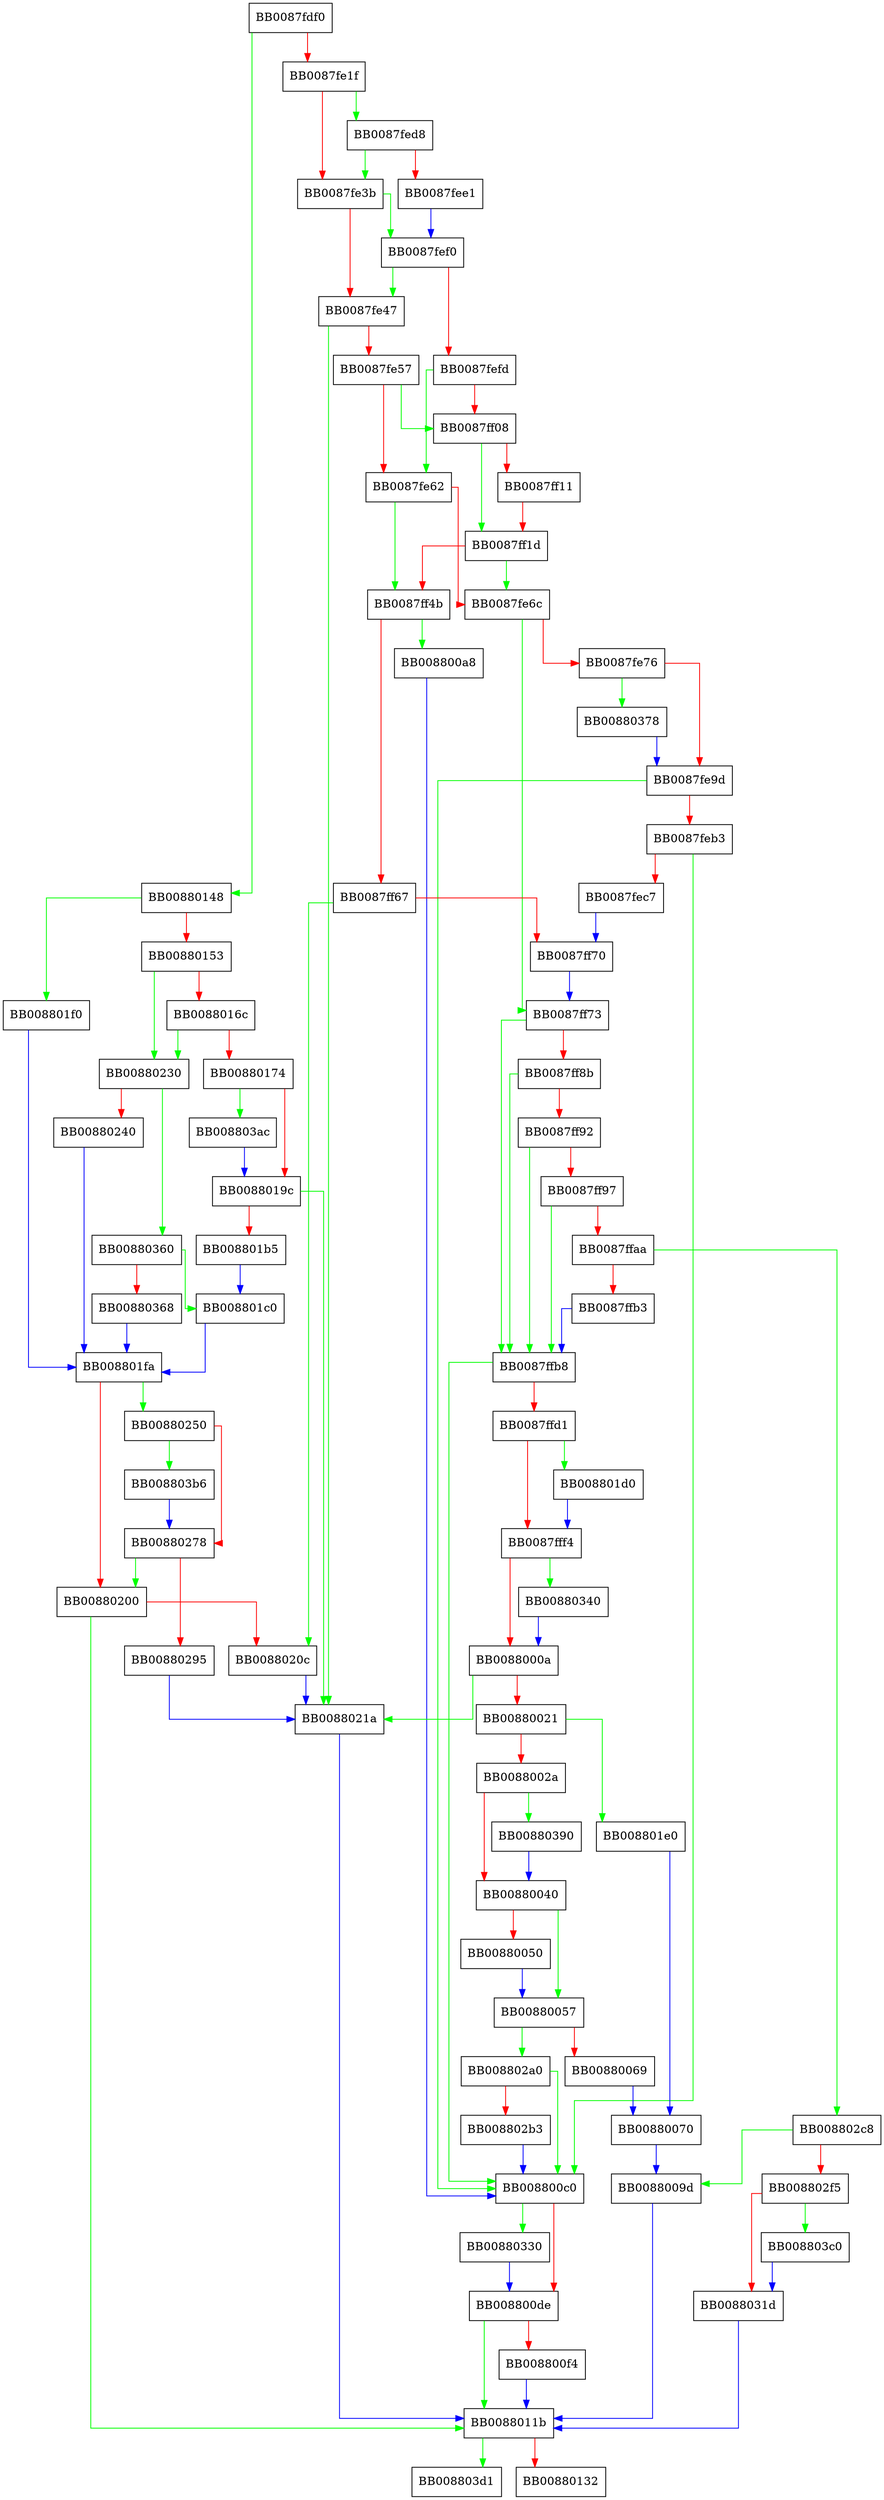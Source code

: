 digraph _IO_new_file_seekoff {
  node [shape="box"];
  graph [splines=ortho];
  BB0087fdf0 -> BB00880148 [color="green"];
  BB0087fdf0 -> BB0087fe1f [color="red"];
  BB0087fe1f -> BB0087fed8 [color="green"];
  BB0087fe1f -> BB0087fe3b [color="red"];
  BB0087fe3b -> BB0087fef0 [color="green"];
  BB0087fe3b -> BB0087fe47 [color="red"];
  BB0087fe47 -> BB0088021a [color="green"];
  BB0087fe47 -> BB0087fe57 [color="red"];
  BB0087fe57 -> BB0087ff08 [color="green"];
  BB0087fe57 -> BB0087fe62 [color="red"];
  BB0087fe62 -> BB0087ff4b [color="green"];
  BB0087fe62 -> BB0087fe6c [color="red"];
  BB0087fe6c -> BB0087ff73 [color="green"];
  BB0087fe6c -> BB0087fe76 [color="red"];
  BB0087fe76 -> BB00880378 [color="green"];
  BB0087fe76 -> BB0087fe9d [color="red"];
  BB0087fe9d -> BB008800c0 [color="green"];
  BB0087fe9d -> BB0087feb3 [color="red"];
  BB0087feb3 -> BB008800c0 [color="green"];
  BB0087feb3 -> BB0087fec7 [color="red"];
  BB0087fec7 -> BB0087ff70 [color="blue"];
  BB0087fed8 -> BB0087fe3b [color="green"];
  BB0087fed8 -> BB0087fee1 [color="red"];
  BB0087fee1 -> BB0087fef0 [color="blue"];
  BB0087fef0 -> BB0087fe47 [color="green"];
  BB0087fef0 -> BB0087fefd [color="red"];
  BB0087fefd -> BB0087fe62 [color="green"];
  BB0087fefd -> BB0087ff08 [color="red"];
  BB0087ff08 -> BB0087ff1d [color="green"];
  BB0087ff08 -> BB0087ff11 [color="red"];
  BB0087ff11 -> BB0087ff1d [color="red"];
  BB0087ff1d -> BB0087fe6c [color="green"];
  BB0087ff1d -> BB0087ff4b [color="red"];
  BB0087ff4b -> BB008800a8 [color="green"];
  BB0087ff4b -> BB0087ff67 [color="red"];
  BB0087ff67 -> BB0088020c [color="green"];
  BB0087ff67 -> BB0087ff70 [color="red"];
  BB0087ff70 -> BB0087ff73 [color="blue"];
  BB0087ff73 -> BB0087ffb8 [color="green"];
  BB0087ff73 -> BB0087ff8b [color="red"];
  BB0087ff8b -> BB0087ffb8 [color="green"];
  BB0087ff8b -> BB0087ff92 [color="red"];
  BB0087ff92 -> BB0087ffb8 [color="green"];
  BB0087ff92 -> BB0087ff97 [color="red"];
  BB0087ff97 -> BB0087ffb8 [color="green"];
  BB0087ff97 -> BB0087ffaa [color="red"];
  BB0087ffaa -> BB008802c8 [color="green"];
  BB0087ffaa -> BB0087ffb3 [color="red"];
  BB0087ffb3 -> BB0087ffb8 [color="blue"];
  BB0087ffb8 -> BB008800c0 [color="green"];
  BB0087ffb8 -> BB0087ffd1 [color="red"];
  BB0087ffd1 -> BB008801d0 [color="green"];
  BB0087ffd1 -> BB0087fff4 [color="red"];
  BB0087fff4 -> BB00880340 [color="green"];
  BB0087fff4 -> BB0088000a [color="red"];
  BB0088000a -> BB0088021a [color="green"];
  BB0088000a -> BB00880021 [color="red"];
  BB00880021 -> BB008801e0 [color="green"];
  BB00880021 -> BB0088002a [color="red"];
  BB0088002a -> BB00880390 [color="green"];
  BB0088002a -> BB00880040 [color="red"];
  BB00880040 -> BB00880057 [color="green"];
  BB00880040 -> BB00880050 [color="red"];
  BB00880050 -> BB00880057 [color="blue"];
  BB00880057 -> BB008802a0 [color="green"];
  BB00880057 -> BB00880069 [color="red"];
  BB00880069 -> BB00880070 [color="blue"];
  BB00880070 -> BB0088009d [color="blue"];
  BB0088009d -> BB0088011b [color="blue"];
  BB008800a8 -> BB008800c0 [color="blue"];
  BB008800c0 -> BB00880330 [color="green"];
  BB008800c0 -> BB008800de [color="red"];
  BB008800de -> BB0088011b [color="green"];
  BB008800de -> BB008800f4 [color="red"];
  BB008800f4 -> BB0088011b [color="blue"];
  BB0088011b -> BB008803d1 [color="green"];
  BB0088011b -> BB00880132 [color="red"];
  BB00880148 -> BB008801f0 [color="green"];
  BB00880148 -> BB00880153 [color="red"];
  BB00880153 -> BB00880230 [color="green"];
  BB00880153 -> BB0088016c [color="red"];
  BB0088016c -> BB00880230 [color="green"];
  BB0088016c -> BB00880174 [color="red"];
  BB00880174 -> BB008803ac [color="green"];
  BB00880174 -> BB0088019c [color="red"];
  BB0088019c -> BB0088021a [color="green"];
  BB0088019c -> BB008801b5 [color="red"];
  BB008801b5 -> BB008801c0 [color="blue"];
  BB008801c0 -> BB008801fa [color="blue"];
  BB008801d0 -> BB0087fff4 [color="blue"];
  BB008801e0 -> BB00880070 [color="blue"];
  BB008801f0 -> BB008801fa [color="blue"];
  BB008801fa -> BB00880250 [color="green"];
  BB008801fa -> BB00880200 [color="red"];
  BB00880200 -> BB0088011b [color="green"];
  BB00880200 -> BB0088020c [color="red"];
  BB0088020c -> BB0088021a [color="blue"];
  BB0088021a -> BB0088011b [color="blue"];
  BB00880230 -> BB00880360 [color="green"];
  BB00880230 -> BB00880240 [color="red"];
  BB00880240 -> BB008801fa [color="blue"];
  BB00880250 -> BB008803b6 [color="green"];
  BB00880250 -> BB00880278 [color="red"];
  BB00880278 -> BB00880200 [color="green"];
  BB00880278 -> BB00880295 [color="red"];
  BB00880295 -> BB0088021a [color="blue"];
  BB008802a0 -> BB008800c0 [color="green"];
  BB008802a0 -> BB008802b3 [color="red"];
  BB008802b3 -> BB008800c0 [color="blue"];
  BB008802c8 -> BB0088009d [color="green"];
  BB008802c8 -> BB008802f5 [color="red"];
  BB008802f5 -> BB008803c0 [color="green"];
  BB008802f5 -> BB0088031d [color="red"];
  BB0088031d -> BB0088011b [color="blue"];
  BB00880330 -> BB008800de [color="blue"];
  BB00880340 -> BB0088000a [color="blue"];
  BB00880360 -> BB008801c0 [color="green"];
  BB00880360 -> BB00880368 [color="red"];
  BB00880368 -> BB008801fa [color="blue"];
  BB00880378 -> BB0087fe9d [color="blue"];
  BB00880390 -> BB00880040 [color="blue"];
  BB008803ac -> BB0088019c [color="blue"];
  BB008803b6 -> BB00880278 [color="blue"];
  BB008803c0 -> BB0088031d [color="blue"];
}